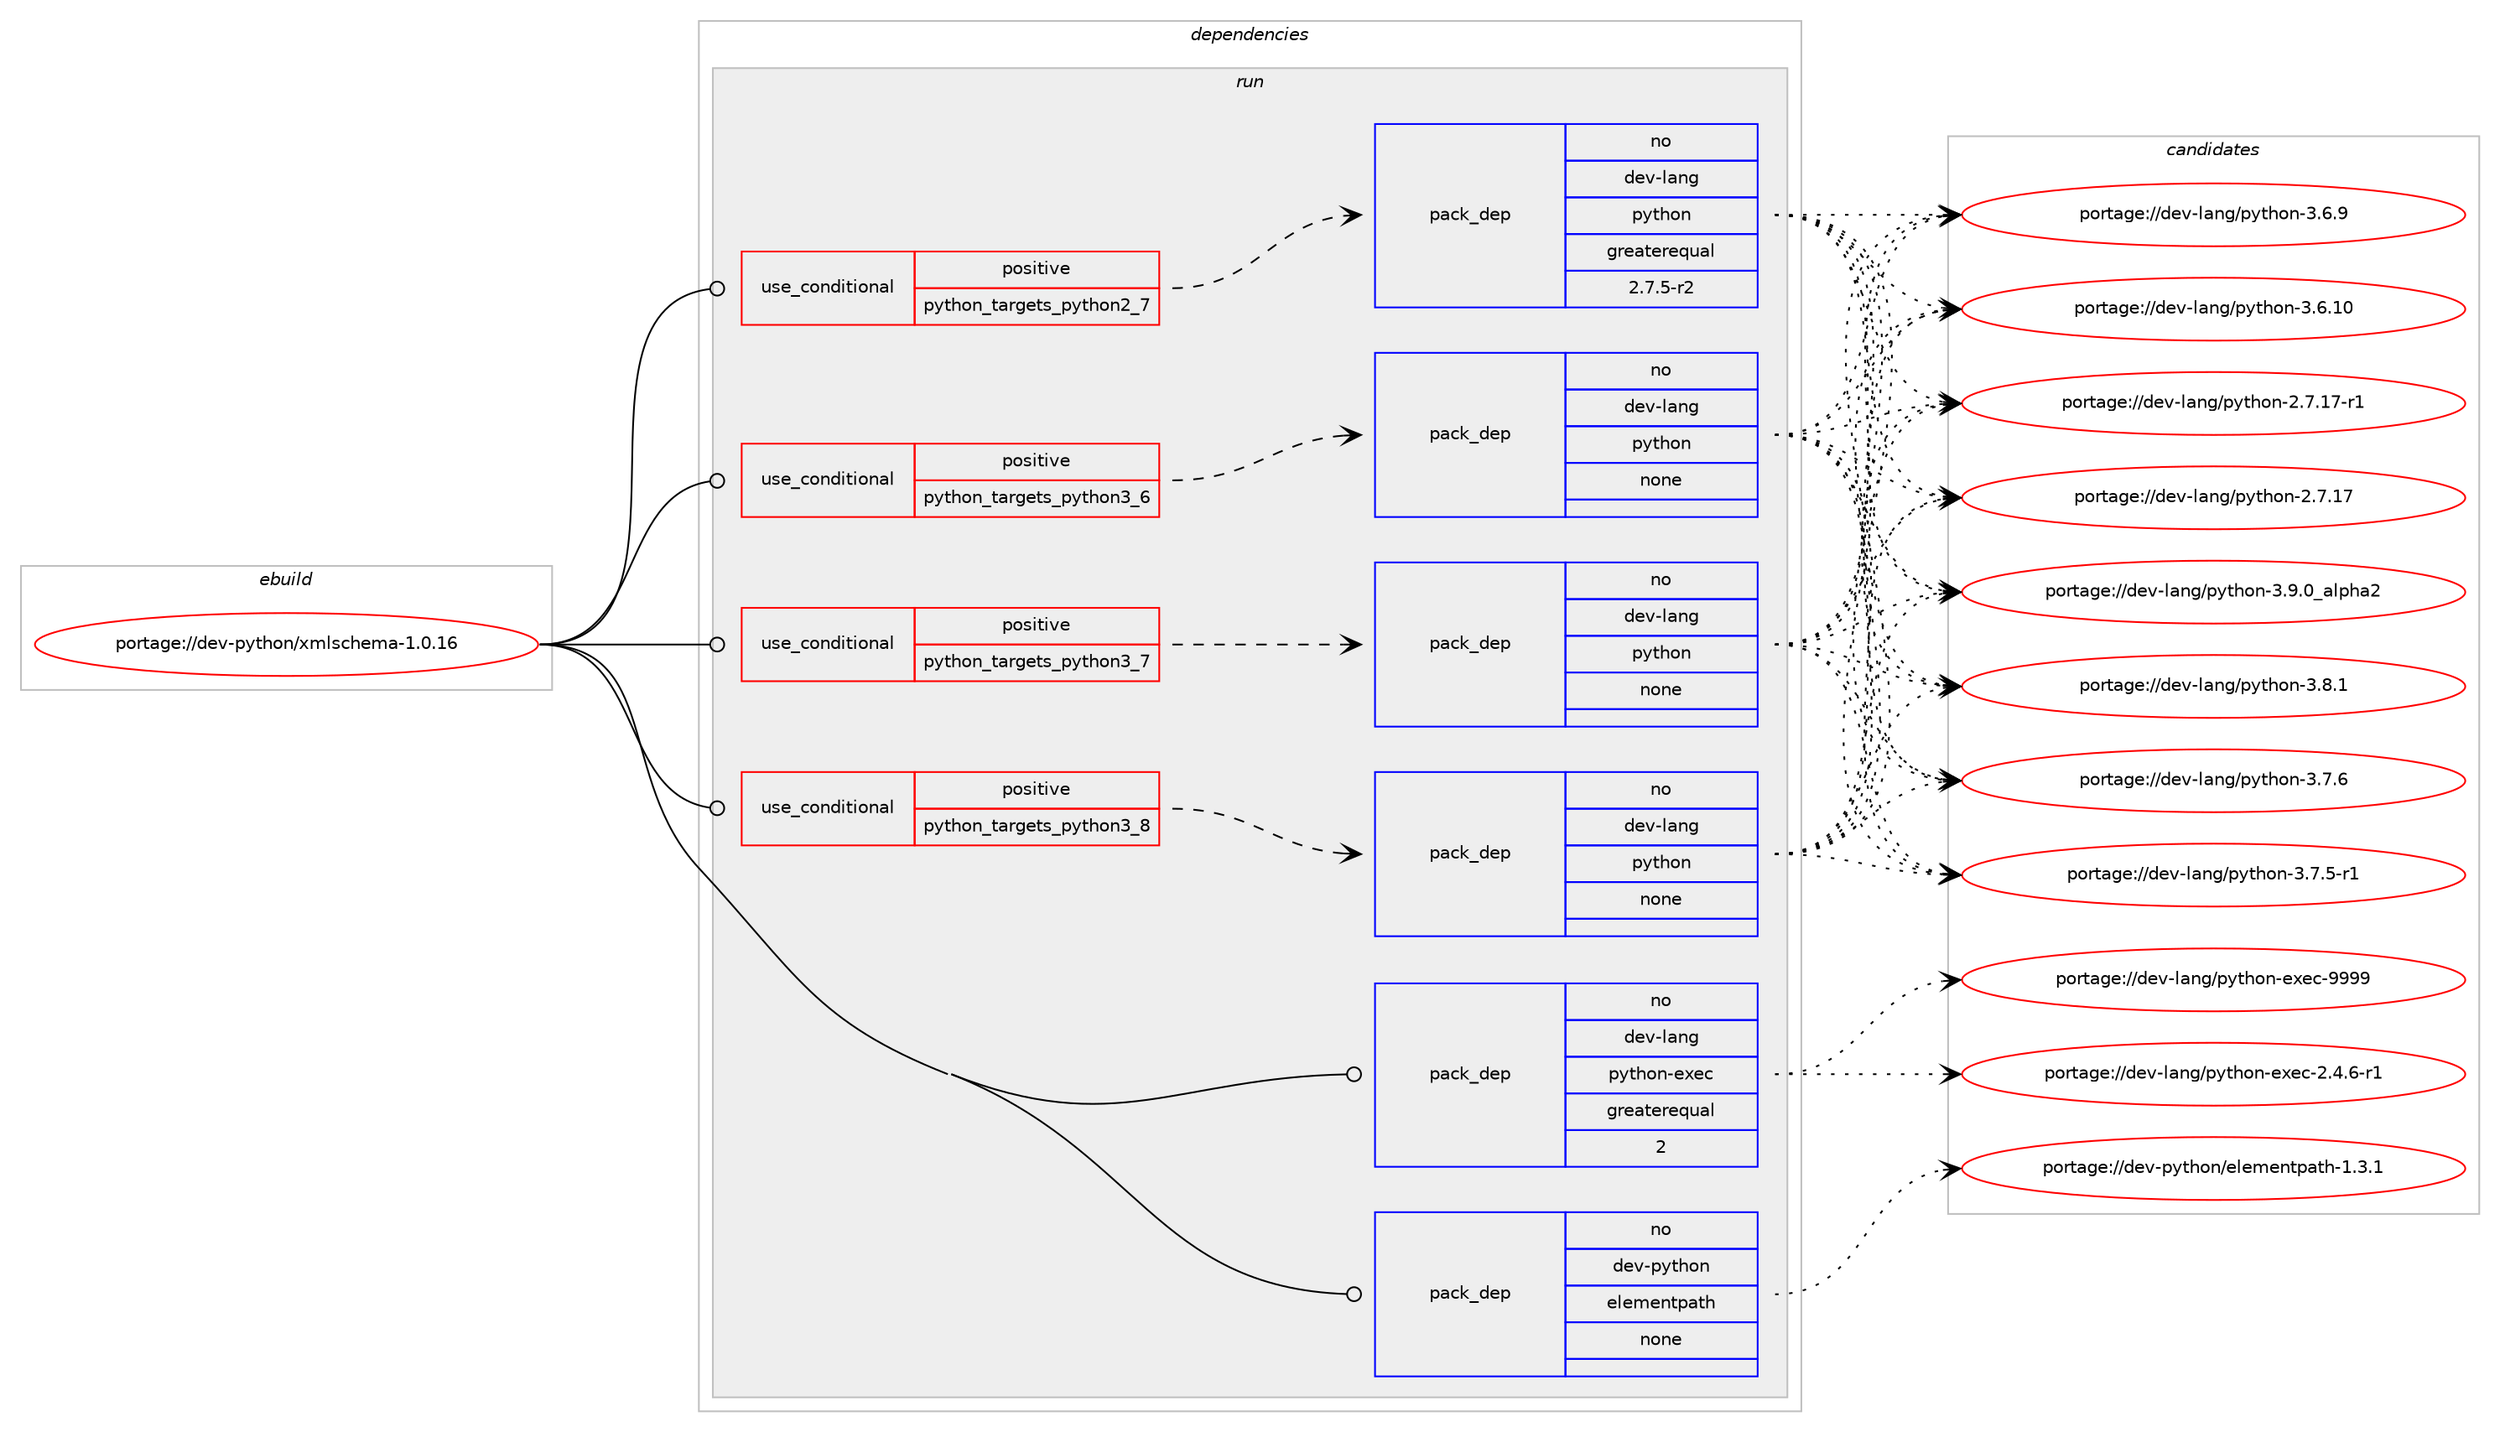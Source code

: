 digraph prolog {

# *************
# Graph options
# *************

newrank=true;
concentrate=true;
compound=true;
graph [rankdir=LR,fontname=Helvetica,fontsize=10,ranksep=1.5];#, ranksep=2.5, nodesep=0.2];
edge  [arrowhead=vee];
node  [fontname=Helvetica,fontsize=10];

# **********
# The ebuild
# **********

subgraph cluster_leftcol {
color=gray;
label=<<i>ebuild</i>>;
id [label="portage://dev-python/xmlschema-1.0.16", color=red, width=4, href="../dev-python/xmlschema-1.0.16.svg"];
}

# ****************
# The dependencies
# ****************

subgraph cluster_midcol {
color=gray;
label=<<i>dependencies</i>>;
subgraph cluster_compile {
fillcolor="#eeeeee";
style=filled;
label=<<i>compile</i>>;
}
subgraph cluster_compileandrun {
fillcolor="#eeeeee";
style=filled;
label=<<i>compile and run</i>>;
}
subgraph cluster_run {
fillcolor="#eeeeee";
style=filled;
label=<<i>run</i>>;
subgraph cond103425 {
dependency417318 [label=<<TABLE BORDER="0" CELLBORDER="1" CELLSPACING="0" CELLPADDING="4"><TR><TD ROWSPAN="3" CELLPADDING="10">use_conditional</TD></TR><TR><TD>positive</TD></TR><TR><TD>python_targets_python2_7</TD></TR></TABLE>>, shape=none, color=red];
subgraph pack309012 {
dependency417319 [label=<<TABLE BORDER="0" CELLBORDER="1" CELLSPACING="0" CELLPADDING="4" WIDTH="220"><TR><TD ROWSPAN="6" CELLPADDING="30">pack_dep</TD></TR><TR><TD WIDTH="110">no</TD></TR><TR><TD>dev-lang</TD></TR><TR><TD>python</TD></TR><TR><TD>greaterequal</TD></TR><TR><TD>2.7.5-r2</TD></TR></TABLE>>, shape=none, color=blue];
}
dependency417318:e -> dependency417319:w [weight=20,style="dashed",arrowhead="vee"];
}
id:e -> dependency417318:w [weight=20,style="solid",arrowhead="odot"];
subgraph cond103426 {
dependency417320 [label=<<TABLE BORDER="0" CELLBORDER="1" CELLSPACING="0" CELLPADDING="4"><TR><TD ROWSPAN="3" CELLPADDING="10">use_conditional</TD></TR><TR><TD>positive</TD></TR><TR><TD>python_targets_python3_6</TD></TR></TABLE>>, shape=none, color=red];
subgraph pack309013 {
dependency417321 [label=<<TABLE BORDER="0" CELLBORDER="1" CELLSPACING="0" CELLPADDING="4" WIDTH="220"><TR><TD ROWSPAN="6" CELLPADDING="30">pack_dep</TD></TR><TR><TD WIDTH="110">no</TD></TR><TR><TD>dev-lang</TD></TR><TR><TD>python</TD></TR><TR><TD>none</TD></TR><TR><TD></TD></TR></TABLE>>, shape=none, color=blue];
}
dependency417320:e -> dependency417321:w [weight=20,style="dashed",arrowhead="vee"];
}
id:e -> dependency417320:w [weight=20,style="solid",arrowhead="odot"];
subgraph cond103427 {
dependency417322 [label=<<TABLE BORDER="0" CELLBORDER="1" CELLSPACING="0" CELLPADDING="4"><TR><TD ROWSPAN="3" CELLPADDING="10">use_conditional</TD></TR><TR><TD>positive</TD></TR><TR><TD>python_targets_python3_7</TD></TR></TABLE>>, shape=none, color=red];
subgraph pack309014 {
dependency417323 [label=<<TABLE BORDER="0" CELLBORDER="1" CELLSPACING="0" CELLPADDING="4" WIDTH="220"><TR><TD ROWSPAN="6" CELLPADDING="30">pack_dep</TD></TR><TR><TD WIDTH="110">no</TD></TR><TR><TD>dev-lang</TD></TR><TR><TD>python</TD></TR><TR><TD>none</TD></TR><TR><TD></TD></TR></TABLE>>, shape=none, color=blue];
}
dependency417322:e -> dependency417323:w [weight=20,style="dashed",arrowhead="vee"];
}
id:e -> dependency417322:w [weight=20,style="solid",arrowhead="odot"];
subgraph cond103428 {
dependency417324 [label=<<TABLE BORDER="0" CELLBORDER="1" CELLSPACING="0" CELLPADDING="4"><TR><TD ROWSPAN="3" CELLPADDING="10">use_conditional</TD></TR><TR><TD>positive</TD></TR><TR><TD>python_targets_python3_8</TD></TR></TABLE>>, shape=none, color=red];
subgraph pack309015 {
dependency417325 [label=<<TABLE BORDER="0" CELLBORDER="1" CELLSPACING="0" CELLPADDING="4" WIDTH="220"><TR><TD ROWSPAN="6" CELLPADDING="30">pack_dep</TD></TR><TR><TD WIDTH="110">no</TD></TR><TR><TD>dev-lang</TD></TR><TR><TD>python</TD></TR><TR><TD>none</TD></TR><TR><TD></TD></TR></TABLE>>, shape=none, color=blue];
}
dependency417324:e -> dependency417325:w [weight=20,style="dashed",arrowhead="vee"];
}
id:e -> dependency417324:w [weight=20,style="solid",arrowhead="odot"];
subgraph pack309016 {
dependency417326 [label=<<TABLE BORDER="0" CELLBORDER="1" CELLSPACING="0" CELLPADDING="4" WIDTH="220"><TR><TD ROWSPAN="6" CELLPADDING="30">pack_dep</TD></TR><TR><TD WIDTH="110">no</TD></TR><TR><TD>dev-lang</TD></TR><TR><TD>python-exec</TD></TR><TR><TD>greaterequal</TD></TR><TR><TD>2</TD></TR></TABLE>>, shape=none, color=blue];
}
id:e -> dependency417326:w [weight=20,style="solid",arrowhead="odot"];
subgraph pack309017 {
dependency417327 [label=<<TABLE BORDER="0" CELLBORDER="1" CELLSPACING="0" CELLPADDING="4" WIDTH="220"><TR><TD ROWSPAN="6" CELLPADDING="30">pack_dep</TD></TR><TR><TD WIDTH="110">no</TD></TR><TR><TD>dev-python</TD></TR><TR><TD>elementpath</TD></TR><TR><TD>none</TD></TR><TR><TD></TD></TR></TABLE>>, shape=none, color=blue];
}
id:e -> dependency417327:w [weight=20,style="solid",arrowhead="odot"];
}
}

# **************
# The candidates
# **************

subgraph cluster_choices {
rank=same;
color=gray;
label=<<i>candidates</i>>;

subgraph choice309012 {
color=black;
nodesep=1;
choice10010111845108971101034711212111610411111045514657464895971081121049750 [label="portage://dev-lang/python-3.9.0_alpha2", color=red, width=4,href="../dev-lang/python-3.9.0_alpha2.svg"];
choice100101118451089711010347112121116104111110455146564649 [label="portage://dev-lang/python-3.8.1", color=red, width=4,href="../dev-lang/python-3.8.1.svg"];
choice100101118451089711010347112121116104111110455146554654 [label="portage://dev-lang/python-3.7.6", color=red, width=4,href="../dev-lang/python-3.7.6.svg"];
choice1001011184510897110103471121211161041111104551465546534511449 [label="portage://dev-lang/python-3.7.5-r1", color=red, width=4,href="../dev-lang/python-3.7.5-r1.svg"];
choice100101118451089711010347112121116104111110455146544657 [label="portage://dev-lang/python-3.6.9", color=red, width=4,href="../dev-lang/python-3.6.9.svg"];
choice10010111845108971101034711212111610411111045514654464948 [label="portage://dev-lang/python-3.6.10", color=red, width=4,href="../dev-lang/python-3.6.10.svg"];
choice100101118451089711010347112121116104111110455046554649554511449 [label="portage://dev-lang/python-2.7.17-r1", color=red, width=4,href="../dev-lang/python-2.7.17-r1.svg"];
choice10010111845108971101034711212111610411111045504655464955 [label="portage://dev-lang/python-2.7.17", color=red, width=4,href="../dev-lang/python-2.7.17.svg"];
dependency417319:e -> choice10010111845108971101034711212111610411111045514657464895971081121049750:w [style=dotted,weight="100"];
dependency417319:e -> choice100101118451089711010347112121116104111110455146564649:w [style=dotted,weight="100"];
dependency417319:e -> choice100101118451089711010347112121116104111110455146554654:w [style=dotted,weight="100"];
dependency417319:e -> choice1001011184510897110103471121211161041111104551465546534511449:w [style=dotted,weight="100"];
dependency417319:e -> choice100101118451089711010347112121116104111110455146544657:w [style=dotted,weight="100"];
dependency417319:e -> choice10010111845108971101034711212111610411111045514654464948:w [style=dotted,weight="100"];
dependency417319:e -> choice100101118451089711010347112121116104111110455046554649554511449:w [style=dotted,weight="100"];
dependency417319:e -> choice10010111845108971101034711212111610411111045504655464955:w [style=dotted,weight="100"];
}
subgraph choice309013 {
color=black;
nodesep=1;
choice10010111845108971101034711212111610411111045514657464895971081121049750 [label="portage://dev-lang/python-3.9.0_alpha2", color=red, width=4,href="../dev-lang/python-3.9.0_alpha2.svg"];
choice100101118451089711010347112121116104111110455146564649 [label="portage://dev-lang/python-3.8.1", color=red, width=4,href="../dev-lang/python-3.8.1.svg"];
choice100101118451089711010347112121116104111110455146554654 [label="portage://dev-lang/python-3.7.6", color=red, width=4,href="../dev-lang/python-3.7.6.svg"];
choice1001011184510897110103471121211161041111104551465546534511449 [label="portage://dev-lang/python-3.7.5-r1", color=red, width=4,href="../dev-lang/python-3.7.5-r1.svg"];
choice100101118451089711010347112121116104111110455146544657 [label="portage://dev-lang/python-3.6.9", color=red, width=4,href="../dev-lang/python-3.6.9.svg"];
choice10010111845108971101034711212111610411111045514654464948 [label="portage://dev-lang/python-3.6.10", color=red, width=4,href="../dev-lang/python-3.6.10.svg"];
choice100101118451089711010347112121116104111110455046554649554511449 [label="portage://dev-lang/python-2.7.17-r1", color=red, width=4,href="../dev-lang/python-2.7.17-r1.svg"];
choice10010111845108971101034711212111610411111045504655464955 [label="portage://dev-lang/python-2.7.17", color=red, width=4,href="../dev-lang/python-2.7.17.svg"];
dependency417321:e -> choice10010111845108971101034711212111610411111045514657464895971081121049750:w [style=dotted,weight="100"];
dependency417321:e -> choice100101118451089711010347112121116104111110455146564649:w [style=dotted,weight="100"];
dependency417321:e -> choice100101118451089711010347112121116104111110455146554654:w [style=dotted,weight="100"];
dependency417321:e -> choice1001011184510897110103471121211161041111104551465546534511449:w [style=dotted,weight="100"];
dependency417321:e -> choice100101118451089711010347112121116104111110455146544657:w [style=dotted,weight="100"];
dependency417321:e -> choice10010111845108971101034711212111610411111045514654464948:w [style=dotted,weight="100"];
dependency417321:e -> choice100101118451089711010347112121116104111110455046554649554511449:w [style=dotted,weight="100"];
dependency417321:e -> choice10010111845108971101034711212111610411111045504655464955:w [style=dotted,weight="100"];
}
subgraph choice309014 {
color=black;
nodesep=1;
choice10010111845108971101034711212111610411111045514657464895971081121049750 [label="portage://dev-lang/python-3.9.0_alpha2", color=red, width=4,href="../dev-lang/python-3.9.0_alpha2.svg"];
choice100101118451089711010347112121116104111110455146564649 [label="portage://dev-lang/python-3.8.1", color=red, width=4,href="../dev-lang/python-3.8.1.svg"];
choice100101118451089711010347112121116104111110455146554654 [label="portage://dev-lang/python-3.7.6", color=red, width=4,href="../dev-lang/python-3.7.6.svg"];
choice1001011184510897110103471121211161041111104551465546534511449 [label="portage://dev-lang/python-3.7.5-r1", color=red, width=4,href="../dev-lang/python-3.7.5-r1.svg"];
choice100101118451089711010347112121116104111110455146544657 [label="portage://dev-lang/python-3.6.9", color=red, width=4,href="../dev-lang/python-3.6.9.svg"];
choice10010111845108971101034711212111610411111045514654464948 [label="portage://dev-lang/python-3.6.10", color=red, width=4,href="../dev-lang/python-3.6.10.svg"];
choice100101118451089711010347112121116104111110455046554649554511449 [label="portage://dev-lang/python-2.7.17-r1", color=red, width=4,href="../dev-lang/python-2.7.17-r1.svg"];
choice10010111845108971101034711212111610411111045504655464955 [label="portage://dev-lang/python-2.7.17", color=red, width=4,href="../dev-lang/python-2.7.17.svg"];
dependency417323:e -> choice10010111845108971101034711212111610411111045514657464895971081121049750:w [style=dotted,weight="100"];
dependency417323:e -> choice100101118451089711010347112121116104111110455146564649:w [style=dotted,weight="100"];
dependency417323:e -> choice100101118451089711010347112121116104111110455146554654:w [style=dotted,weight="100"];
dependency417323:e -> choice1001011184510897110103471121211161041111104551465546534511449:w [style=dotted,weight="100"];
dependency417323:e -> choice100101118451089711010347112121116104111110455146544657:w [style=dotted,weight="100"];
dependency417323:e -> choice10010111845108971101034711212111610411111045514654464948:w [style=dotted,weight="100"];
dependency417323:e -> choice100101118451089711010347112121116104111110455046554649554511449:w [style=dotted,weight="100"];
dependency417323:e -> choice10010111845108971101034711212111610411111045504655464955:w [style=dotted,weight="100"];
}
subgraph choice309015 {
color=black;
nodesep=1;
choice10010111845108971101034711212111610411111045514657464895971081121049750 [label="portage://dev-lang/python-3.9.0_alpha2", color=red, width=4,href="../dev-lang/python-3.9.0_alpha2.svg"];
choice100101118451089711010347112121116104111110455146564649 [label="portage://dev-lang/python-3.8.1", color=red, width=4,href="../dev-lang/python-3.8.1.svg"];
choice100101118451089711010347112121116104111110455146554654 [label="portage://dev-lang/python-3.7.6", color=red, width=4,href="../dev-lang/python-3.7.6.svg"];
choice1001011184510897110103471121211161041111104551465546534511449 [label="portage://dev-lang/python-3.7.5-r1", color=red, width=4,href="../dev-lang/python-3.7.5-r1.svg"];
choice100101118451089711010347112121116104111110455146544657 [label="portage://dev-lang/python-3.6.9", color=red, width=4,href="../dev-lang/python-3.6.9.svg"];
choice10010111845108971101034711212111610411111045514654464948 [label="portage://dev-lang/python-3.6.10", color=red, width=4,href="../dev-lang/python-3.6.10.svg"];
choice100101118451089711010347112121116104111110455046554649554511449 [label="portage://dev-lang/python-2.7.17-r1", color=red, width=4,href="../dev-lang/python-2.7.17-r1.svg"];
choice10010111845108971101034711212111610411111045504655464955 [label="portage://dev-lang/python-2.7.17", color=red, width=4,href="../dev-lang/python-2.7.17.svg"];
dependency417325:e -> choice10010111845108971101034711212111610411111045514657464895971081121049750:w [style=dotted,weight="100"];
dependency417325:e -> choice100101118451089711010347112121116104111110455146564649:w [style=dotted,weight="100"];
dependency417325:e -> choice100101118451089711010347112121116104111110455146554654:w [style=dotted,weight="100"];
dependency417325:e -> choice1001011184510897110103471121211161041111104551465546534511449:w [style=dotted,weight="100"];
dependency417325:e -> choice100101118451089711010347112121116104111110455146544657:w [style=dotted,weight="100"];
dependency417325:e -> choice10010111845108971101034711212111610411111045514654464948:w [style=dotted,weight="100"];
dependency417325:e -> choice100101118451089711010347112121116104111110455046554649554511449:w [style=dotted,weight="100"];
dependency417325:e -> choice10010111845108971101034711212111610411111045504655464955:w [style=dotted,weight="100"];
}
subgraph choice309016 {
color=black;
nodesep=1;
choice10010111845108971101034711212111610411111045101120101994557575757 [label="portage://dev-lang/python-exec-9999", color=red, width=4,href="../dev-lang/python-exec-9999.svg"];
choice10010111845108971101034711212111610411111045101120101994550465246544511449 [label="portage://dev-lang/python-exec-2.4.6-r1", color=red, width=4,href="../dev-lang/python-exec-2.4.6-r1.svg"];
dependency417326:e -> choice10010111845108971101034711212111610411111045101120101994557575757:w [style=dotted,weight="100"];
dependency417326:e -> choice10010111845108971101034711212111610411111045101120101994550465246544511449:w [style=dotted,weight="100"];
}
subgraph choice309017 {
color=black;
nodesep=1;
choice100101118451121211161041111104710110810110910111011611297116104454946514649 [label="portage://dev-python/elementpath-1.3.1", color=red, width=4,href="../dev-python/elementpath-1.3.1.svg"];
dependency417327:e -> choice100101118451121211161041111104710110810110910111011611297116104454946514649:w [style=dotted,weight="100"];
}
}

}
